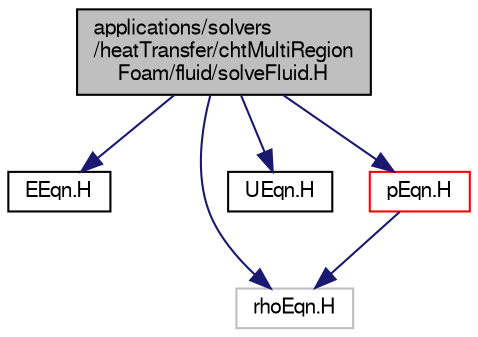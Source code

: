 digraph "applications/solvers/heatTransfer/chtMultiRegionFoam/fluid/solveFluid.H"
{
  bgcolor="transparent";
  edge [fontname="FreeSans",fontsize="10",labelfontname="FreeSans",labelfontsize="10"];
  node [fontname="FreeSans",fontsize="10",shape=record];
  Node0 [label="applications/solvers\l/heatTransfer/chtMultiRegion\lFoam/fluid/solveFluid.H",height=0.2,width=0.4,color="black", fillcolor="grey75", style="filled", fontcolor="black"];
  Node0 -> Node1 [color="midnightblue",fontsize="10",style="solid",fontname="FreeSans"];
  Node1 [label="EEqn.H",height=0.2,width=0.4,color="black",URL="$a38408.html"];
  Node0 -> Node2 [color="midnightblue",fontsize="10",style="solid",fontname="FreeSans"];
  Node2 [label="rhoEqn.H",height=0.2,width=0.4,color="grey75"];
  Node0 -> Node3 [color="midnightblue",fontsize="10",style="solid",fontname="FreeSans"];
  Node3 [label="UEqn.H",height=0.2,width=0.4,color="black",URL="$a38261.html"];
  Node0 -> Node4 [color="midnightblue",fontsize="10",style="solid",fontname="FreeSans"];
  Node4 [label="pEqn.H",height=0.2,width=0.4,color="red",URL="$a38087.html"];
  Node4 -> Node2 [color="midnightblue",fontsize="10",style="solid",fontname="FreeSans"];
}
